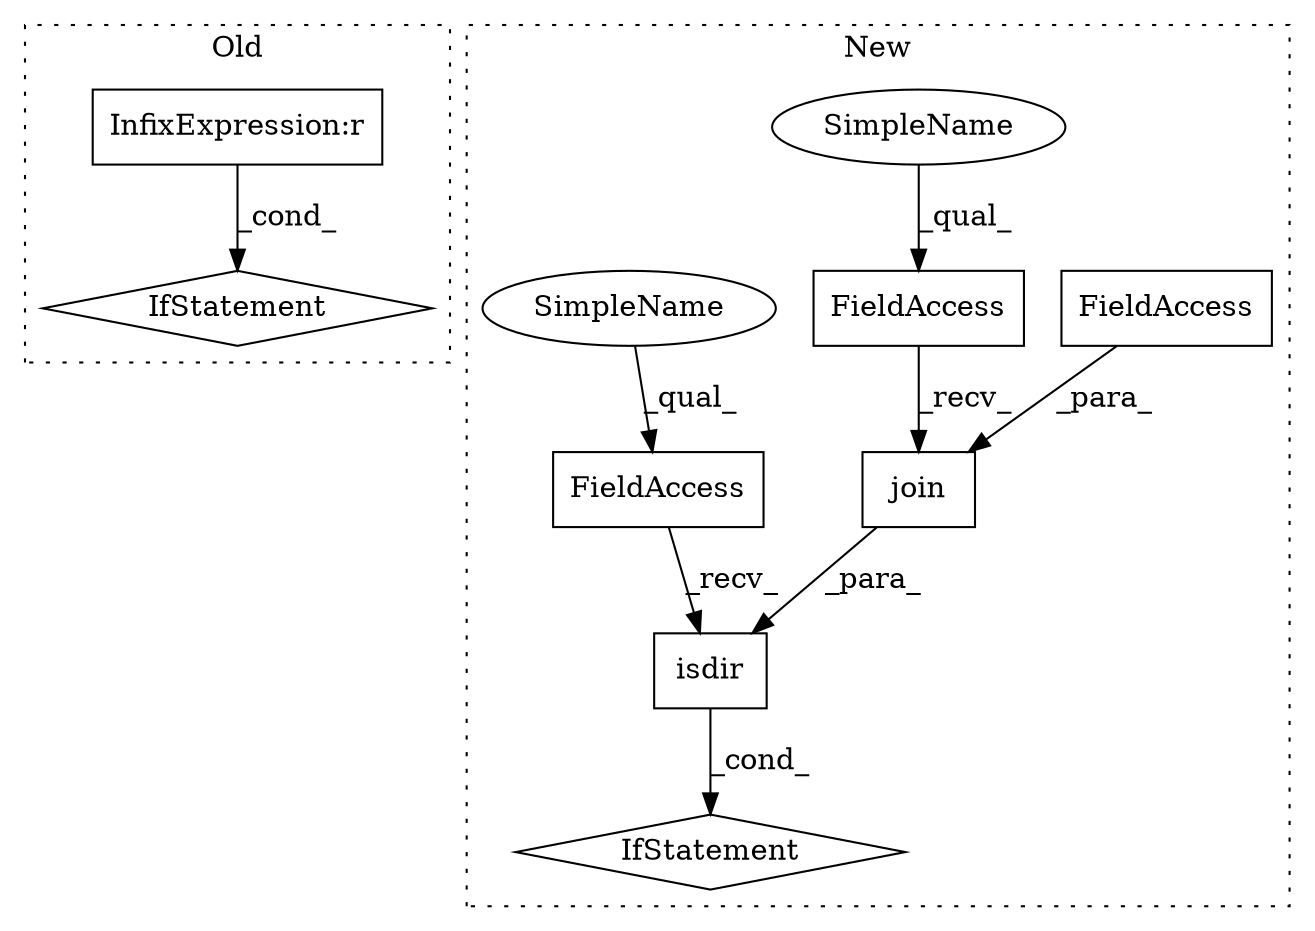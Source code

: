 digraph G {
subgraph cluster0 {
1 [label="IfStatement" a="25" s="2161,2187" l="4,2" shape="diamond"];
5 [label="InfixExpression:r" a="27" s="2173" l="4" shape="box"];
label = "Old";
style="dotted";
}
subgraph cluster1 {
2 [label="isdir" a="32" s="822,837" l="6,1" shape="box"];
3 [label="FieldAccess" a="22" s="814" l="7" shape="box"];
4 [label="IfStatement" a="25" s="810,838" l="4,2" shape="diamond"];
6 [label="FieldAccess" a="22" s="773" l="7" shape="box"];
7 [label="join" a="32" s="781,803" l="5,1" shape="box"];
8 [label="FieldAccess" a="22" s="786" l="9" shape="box"];
9 [label="SimpleName" a="42" s="773" l="2" shape="ellipse"];
10 [label="SimpleName" a="42" s="814" l="2" shape="ellipse"];
label = "New";
style="dotted";
}
2 -> 4 [label="_cond_"];
3 -> 2 [label="_recv_"];
5 -> 1 [label="_cond_"];
6 -> 7 [label="_recv_"];
7 -> 2 [label="_para_"];
8 -> 7 [label="_para_"];
9 -> 6 [label="_qual_"];
10 -> 3 [label="_qual_"];
}